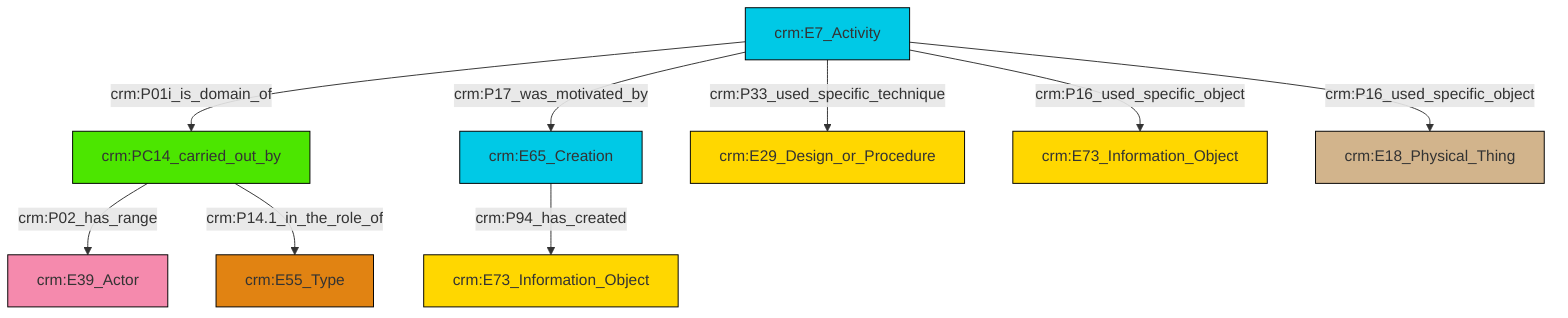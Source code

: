 graph TD
classDef Literal fill:#f2f2f2,stroke:#000000;
classDef CRM_Entity fill:#FFFFFF,stroke:#000000;
classDef Temporal_Entity fill:#00C9E6, stroke:#000000;
classDef Type fill:#E18312, stroke:#000000;
classDef Time-Span fill:#2C9C91, stroke:#000000;
classDef Appellation fill:#FFEB7F, stroke:#000000;
classDef Place fill:#008836, stroke:#000000;
classDef Persistent_Item fill:#B266B2, stroke:#000000;
classDef Conceptual_Object fill:#FFD700, stroke:#000000;
classDef Physical_Thing fill:#D2B48C, stroke:#000000;
classDef Actor fill:#f58aad, stroke:#000000;
classDef PC_Classes fill:#4ce600, stroke:#000000;
classDef Multi fill:#cccccc,stroke:#000000;

4["crm:E7_Activity"]:::Temporal_Entity -->|crm:P01i_is_domain_of| 5["crm:PC14_carried_out_by"]:::PC_Classes
4["crm:E7_Activity"]:::Temporal_Entity -->|crm:P33_used_specific_technique| 8["crm:E29_Design_or_Procedure"]:::Conceptual_Object
2["crm:E65_Creation"]:::Temporal_Entity -->|crm:P94_has_created| 14["crm:E73_Information_Object"]:::Conceptual_Object
4["crm:E7_Activity"]:::Temporal_Entity -->|crm:P16_used_specific_object| 11["crm:E18_Physical_Thing"]:::Physical_Thing
5["crm:PC14_carried_out_by"]:::PC_Classes -->|crm:P02_has_range| 6["crm:E39_Actor"]:::Actor
4["crm:E7_Activity"]:::Temporal_Entity -->|crm:P17_was_motivated_by| 2["crm:E65_Creation"]:::Temporal_Entity
5["crm:PC14_carried_out_by"]:::PC_Classes -->|crm:P14.1_in_the_role_of| 0["crm:E55_Type"]:::Type
4["crm:E7_Activity"]:::Temporal_Entity -->|crm:P16_used_specific_object| 9["crm:E73_Information_Object"]:::Conceptual_Object